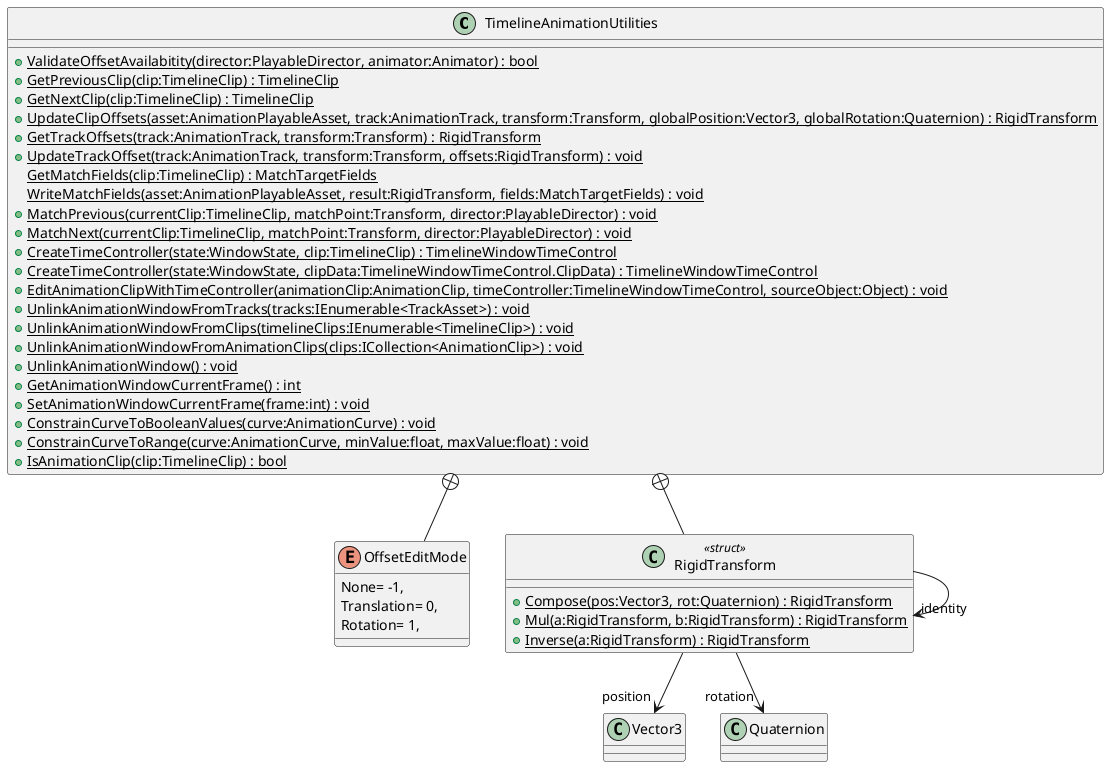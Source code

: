 @startuml
class TimelineAnimationUtilities {
    + {static} ValidateOffsetAvailabitity(director:PlayableDirector, animator:Animator) : bool
    + {static} GetPreviousClip(clip:TimelineClip) : TimelineClip
    + {static} GetNextClip(clip:TimelineClip) : TimelineClip
    + {static} UpdateClipOffsets(asset:AnimationPlayableAsset, track:AnimationTrack, transform:Transform, globalPosition:Vector3, globalRotation:Quaternion) : RigidTransform
    + {static} GetTrackOffsets(track:AnimationTrack, transform:Transform) : RigidTransform
    + {static} UpdateTrackOffset(track:AnimationTrack, transform:Transform, offsets:RigidTransform) : void
    {static} GetMatchFields(clip:TimelineClip) : MatchTargetFields
    {static} WriteMatchFields(asset:AnimationPlayableAsset, result:RigidTransform, fields:MatchTargetFields) : void
    + {static} MatchPrevious(currentClip:TimelineClip, matchPoint:Transform, director:PlayableDirector) : void
    + {static} MatchNext(currentClip:TimelineClip, matchPoint:Transform, director:PlayableDirector) : void
    + {static} CreateTimeController(state:WindowState, clip:TimelineClip) : TimelineWindowTimeControl
    + {static} CreateTimeController(state:WindowState, clipData:TimelineWindowTimeControl.ClipData) : TimelineWindowTimeControl
    + {static} EditAnimationClipWithTimeController(animationClip:AnimationClip, timeController:TimelineWindowTimeControl, sourceObject:Object) : void
    + {static} UnlinkAnimationWindowFromTracks(tracks:IEnumerable<TrackAsset>) : void
    + {static} UnlinkAnimationWindowFromClips(timelineClips:IEnumerable<TimelineClip>) : void
    + {static} UnlinkAnimationWindowFromAnimationClips(clips:ICollection<AnimationClip>) : void
    + {static} UnlinkAnimationWindow() : void
    + {static} GetAnimationWindowCurrentFrame() : int
    + {static} SetAnimationWindowCurrentFrame(frame:int) : void
    + {static} ConstrainCurveToBooleanValues(curve:AnimationCurve) : void
    + {static} ConstrainCurveToRange(curve:AnimationCurve, minValue:float, maxValue:float) : void
    + {static} IsAnimationClip(clip:TimelineClip) : bool
}
enum OffsetEditMode {
    None= -1,
    Translation= 0,
    Rotation= 1,
}
class RigidTransform <<struct>> {
    + {static} Compose(pos:Vector3, rot:Quaternion) : RigidTransform
    + {static} Mul(a:RigidTransform, b:RigidTransform) : RigidTransform
    + {static} Inverse(a:RigidTransform) : RigidTransform
}
TimelineAnimationUtilities +-- OffsetEditMode
TimelineAnimationUtilities +-- RigidTransform
RigidTransform --> "position" Vector3
RigidTransform --> "rotation" Quaternion
RigidTransform --> "identity" RigidTransform
@enduml
